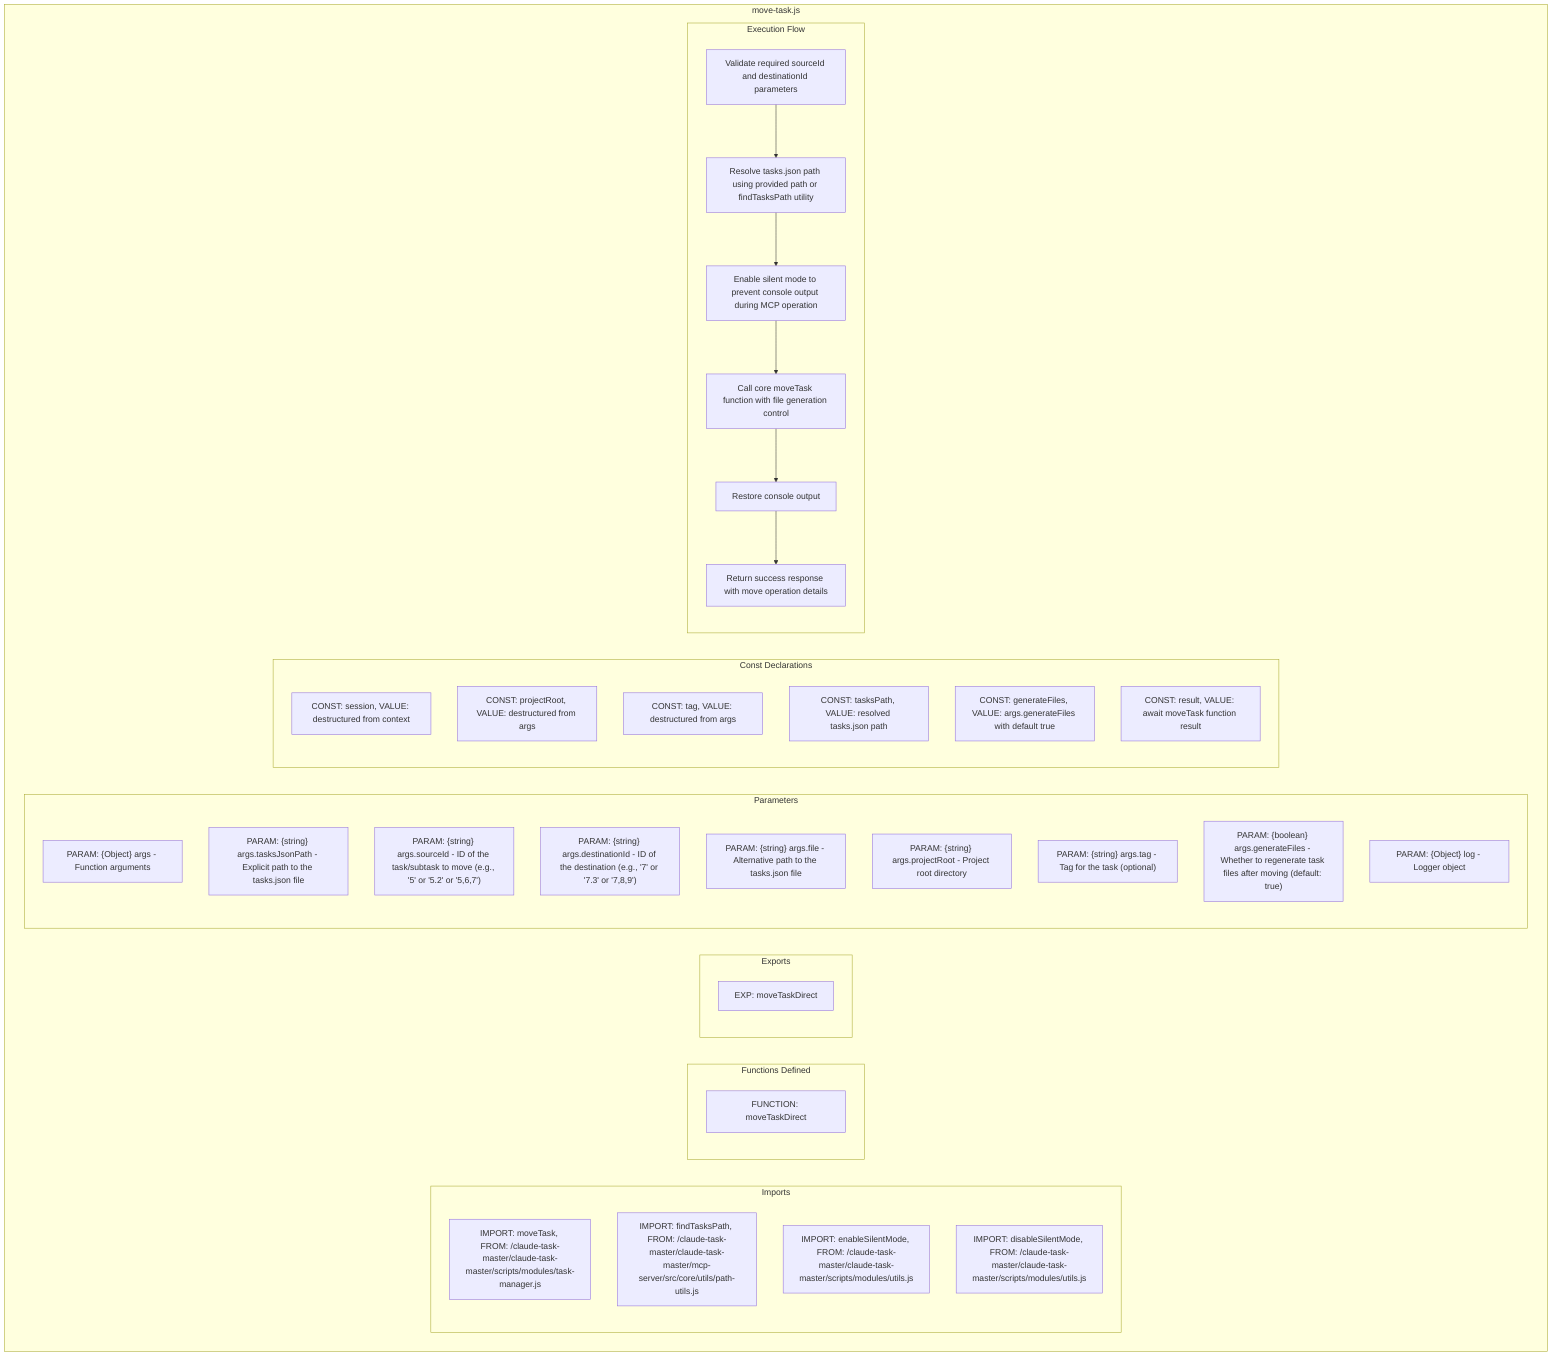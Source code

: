 flowchart TB
    subgraph Imports["Imports"]
        I1["IMPORT: moveTask, FROM: /claude-task-master/claude-task-master/scripts/modules/task-manager.js"]
        I2["IMPORT: findTasksPath, FROM: /claude-task-master/claude-task-master/mcp-server/src/core/utils/path-utils.js"]
        I3["IMPORT: enableSilentMode, FROM: /claude-task-master/claude-task-master/scripts/modules/utils.js"]
        I4["IMPORT: disableSilentMode, FROM: /claude-task-master/claude-task-master/scripts/modules/utils.js"]
    end
    
    subgraph FunctionsDefined["Functions Defined"]
        FU1["FUNCTION: moveTaskDirect"]
    end
    
    subgraph Exports["Exports"]
        E1["EXP: moveTaskDirect"]
    end
    
    subgraph Parameters["Parameters"]
        P1["PARAM: {Object} args - Function arguments"]
        P2["PARAM: {string} args.tasksJsonPath - Explicit path to the tasks.json file"]
        P3["PARAM: {string} args.sourceId - ID of the task/subtask to move (e.g., '5' or '5.2' or '5,6,7')"]
        P4["PARAM: {string} args.destinationId - ID of the destination (e.g., '7' or '7.3' or '7,8,9')"]
        P5["PARAM: {string} args.file - Alternative path to the tasks.json file"]
        P6["PARAM: {string} args.projectRoot - Project root directory"]
        P7["PARAM: {string} args.tag - Tag for the task (optional)"]
        P8["PARAM: {boolean} args.generateFiles - Whether to regenerate task files after moving (default: true)"]
        P9["PARAM: {Object} log - Logger object"]
    end
    
    subgraph Constants["Const Declarations"]
        C1["CONST: session, VALUE: destructured from context"]
        C2["CONST: projectRoot, VALUE: destructured from args"]
        C3["CONST: tag, VALUE: destructured from args"]
        C4["CONST: tasksPath, VALUE: resolved tasks.json path"]
        C5["CONST: generateFiles, VALUE: args.generateFiles with default true"]
        C6["CONST: result, VALUE: await moveTask function result"]
    end
    
    subgraph ExecutionFlow["Execution Flow"]
        FL1["Validate required sourceId and destinationId parameters"]
        FL2["Resolve tasks.json path using provided path or findTasksPath utility"]
        FL3["Enable silent mode to prevent console output during MCP operation"]
        FL4["Call core moveTask function with file generation control"]
        FL5["Restore console output"]
        FL6["Return success response with move operation details"]
    end
    
    subgraph moveTask["move-task.js"]
        Imports
        FunctionsDefined
        Exports
        Parameters
        Constants
        ExecutionFlow
    end
    
    FL1 --> FL2
    FL2 --> FL3
    FL3 --> FL4
    FL4 --> FL5
    FL5 --> FL6
